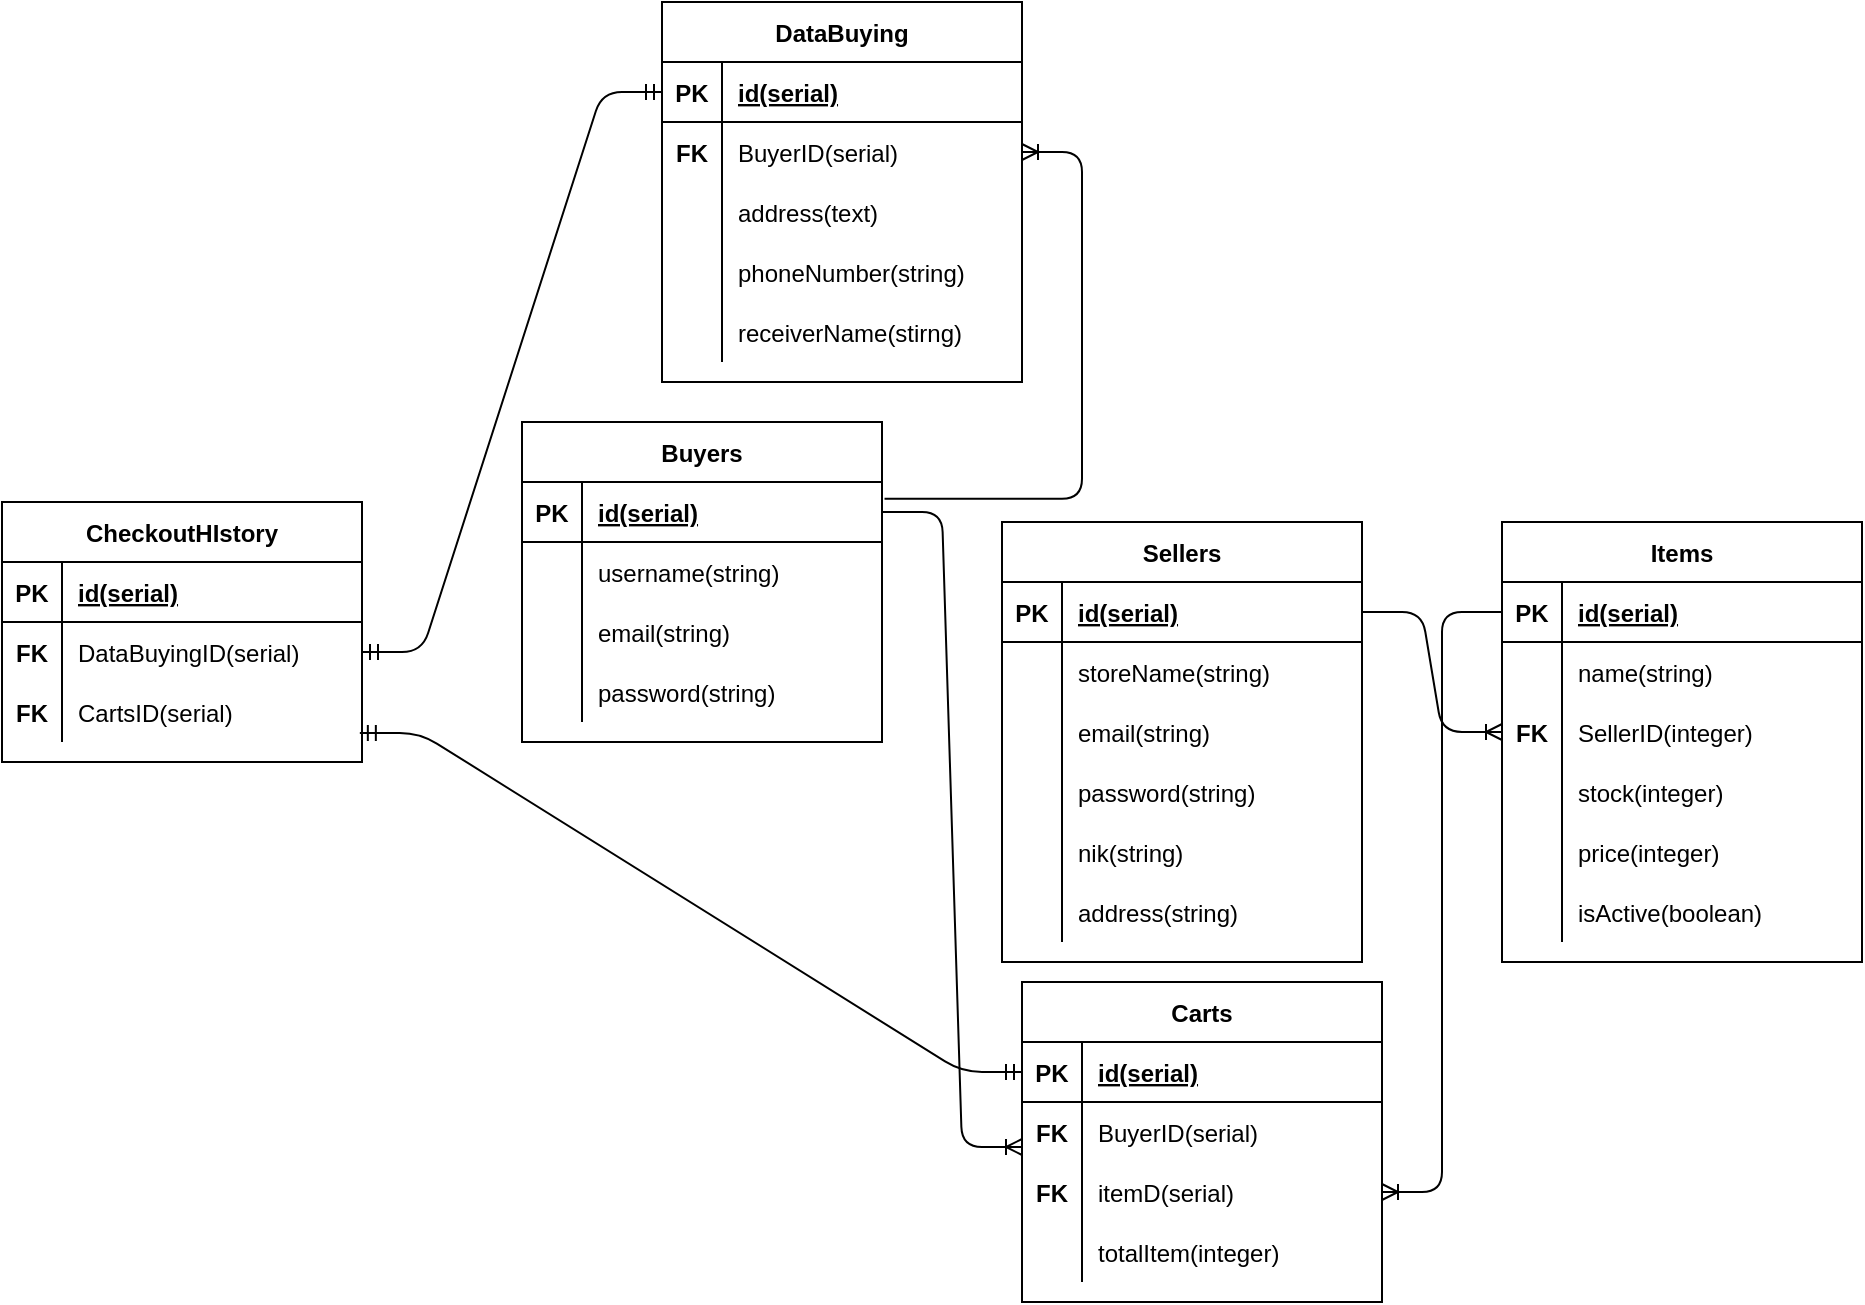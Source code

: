 <mxfile version="15.2.9" type="github">
  <diagram id="aaxjl9NrWCrNHlN39ye2" name="Page-1">
    <mxGraphModel dx="2306" dy="383" grid="1" gridSize="10" guides="1" tooltips="1" connect="1" arrows="1" fold="1" page="1" pageScale="1" pageWidth="827" pageHeight="1169" math="0" shadow="0">
      <root>
        <mxCell id="0" />
        <mxCell id="1" parent="0" />
        <mxCell id="iKstEG5lLiNGaIig6oD7-1" value="Buyers" style="shape=table;startSize=30;container=1;collapsible=1;childLayout=tableLayout;fixedRows=1;rowLines=0;fontStyle=1;align=center;resizeLast=1;" vertex="1" parent="1">
          <mxGeometry x="-710" y="270" width="180" height="160" as="geometry" />
        </mxCell>
        <mxCell id="iKstEG5lLiNGaIig6oD7-2" value="" style="shape=partialRectangle;collapsible=0;dropTarget=0;pointerEvents=0;fillColor=none;top=0;left=0;bottom=1;right=0;points=[[0,0.5],[1,0.5]];portConstraint=eastwest;" vertex="1" parent="iKstEG5lLiNGaIig6oD7-1">
          <mxGeometry y="30" width="180" height="30" as="geometry" />
        </mxCell>
        <mxCell id="iKstEG5lLiNGaIig6oD7-3" value="PK" style="shape=partialRectangle;connectable=0;fillColor=none;top=0;left=0;bottom=0;right=0;fontStyle=1;overflow=hidden;" vertex="1" parent="iKstEG5lLiNGaIig6oD7-2">
          <mxGeometry width="30" height="30" as="geometry">
            <mxRectangle width="30" height="30" as="alternateBounds" />
          </mxGeometry>
        </mxCell>
        <mxCell id="iKstEG5lLiNGaIig6oD7-4" value="id(serial)" style="shape=partialRectangle;connectable=0;fillColor=none;top=0;left=0;bottom=0;right=0;align=left;spacingLeft=6;fontStyle=5;overflow=hidden;" vertex="1" parent="iKstEG5lLiNGaIig6oD7-2">
          <mxGeometry x="30" width="150" height="30" as="geometry">
            <mxRectangle width="150" height="30" as="alternateBounds" />
          </mxGeometry>
        </mxCell>
        <mxCell id="iKstEG5lLiNGaIig6oD7-5" value="" style="shape=partialRectangle;collapsible=0;dropTarget=0;pointerEvents=0;fillColor=none;top=0;left=0;bottom=0;right=0;points=[[0,0.5],[1,0.5]];portConstraint=eastwest;" vertex="1" parent="iKstEG5lLiNGaIig6oD7-1">
          <mxGeometry y="60" width="180" height="30" as="geometry" />
        </mxCell>
        <mxCell id="iKstEG5lLiNGaIig6oD7-6" value="" style="shape=partialRectangle;connectable=0;fillColor=none;top=0;left=0;bottom=0;right=0;editable=1;overflow=hidden;" vertex="1" parent="iKstEG5lLiNGaIig6oD7-5">
          <mxGeometry width="30" height="30" as="geometry">
            <mxRectangle width="30" height="30" as="alternateBounds" />
          </mxGeometry>
        </mxCell>
        <mxCell id="iKstEG5lLiNGaIig6oD7-7" value="username(string)" style="shape=partialRectangle;connectable=0;fillColor=none;top=0;left=0;bottom=0;right=0;align=left;spacingLeft=6;overflow=hidden;" vertex="1" parent="iKstEG5lLiNGaIig6oD7-5">
          <mxGeometry x="30" width="150" height="30" as="geometry">
            <mxRectangle width="150" height="30" as="alternateBounds" />
          </mxGeometry>
        </mxCell>
        <mxCell id="iKstEG5lLiNGaIig6oD7-8" value="" style="shape=partialRectangle;collapsible=0;dropTarget=0;pointerEvents=0;fillColor=none;top=0;left=0;bottom=0;right=0;points=[[0,0.5],[1,0.5]];portConstraint=eastwest;" vertex="1" parent="iKstEG5lLiNGaIig6oD7-1">
          <mxGeometry y="90" width="180" height="30" as="geometry" />
        </mxCell>
        <mxCell id="iKstEG5lLiNGaIig6oD7-9" value="" style="shape=partialRectangle;connectable=0;fillColor=none;top=0;left=0;bottom=0;right=0;editable=1;overflow=hidden;" vertex="1" parent="iKstEG5lLiNGaIig6oD7-8">
          <mxGeometry width="30" height="30" as="geometry">
            <mxRectangle width="30" height="30" as="alternateBounds" />
          </mxGeometry>
        </mxCell>
        <mxCell id="iKstEG5lLiNGaIig6oD7-10" value="email(string)" style="shape=partialRectangle;connectable=0;fillColor=none;top=0;left=0;bottom=0;right=0;align=left;spacingLeft=6;overflow=hidden;" vertex="1" parent="iKstEG5lLiNGaIig6oD7-8">
          <mxGeometry x="30" width="150" height="30" as="geometry">
            <mxRectangle width="150" height="30" as="alternateBounds" />
          </mxGeometry>
        </mxCell>
        <mxCell id="iKstEG5lLiNGaIig6oD7-11" value="" style="shape=partialRectangle;collapsible=0;dropTarget=0;pointerEvents=0;fillColor=none;top=0;left=0;bottom=0;right=0;points=[[0,0.5],[1,0.5]];portConstraint=eastwest;" vertex="1" parent="iKstEG5lLiNGaIig6oD7-1">
          <mxGeometry y="120" width="180" height="30" as="geometry" />
        </mxCell>
        <mxCell id="iKstEG5lLiNGaIig6oD7-12" value="" style="shape=partialRectangle;connectable=0;fillColor=none;top=0;left=0;bottom=0;right=0;editable=1;overflow=hidden;" vertex="1" parent="iKstEG5lLiNGaIig6oD7-11">
          <mxGeometry width="30" height="30" as="geometry">
            <mxRectangle width="30" height="30" as="alternateBounds" />
          </mxGeometry>
        </mxCell>
        <mxCell id="iKstEG5lLiNGaIig6oD7-13" value="password(string)" style="shape=partialRectangle;connectable=0;fillColor=none;top=0;left=0;bottom=0;right=0;align=left;spacingLeft=6;overflow=hidden;" vertex="1" parent="iKstEG5lLiNGaIig6oD7-11">
          <mxGeometry x="30" width="150" height="30" as="geometry">
            <mxRectangle width="150" height="30" as="alternateBounds" />
          </mxGeometry>
        </mxCell>
        <mxCell id="iKstEG5lLiNGaIig6oD7-14" value="DataBuying" style="shape=table;startSize=30;container=1;collapsible=1;childLayout=tableLayout;fixedRows=1;rowLines=0;fontStyle=1;align=center;resizeLast=1;" vertex="1" parent="1">
          <mxGeometry x="-640" y="60" width="180" height="190" as="geometry" />
        </mxCell>
        <mxCell id="iKstEG5lLiNGaIig6oD7-15" value="" style="shape=partialRectangle;collapsible=0;dropTarget=0;pointerEvents=0;fillColor=none;top=0;left=0;bottom=1;right=0;points=[[0,0.5],[1,0.5]];portConstraint=eastwest;" vertex="1" parent="iKstEG5lLiNGaIig6oD7-14">
          <mxGeometry y="30" width="180" height="30" as="geometry" />
        </mxCell>
        <mxCell id="iKstEG5lLiNGaIig6oD7-16" value="PK" style="shape=partialRectangle;connectable=0;fillColor=none;top=0;left=0;bottom=0;right=0;fontStyle=1;overflow=hidden;" vertex="1" parent="iKstEG5lLiNGaIig6oD7-15">
          <mxGeometry width="30" height="30" as="geometry">
            <mxRectangle width="30" height="30" as="alternateBounds" />
          </mxGeometry>
        </mxCell>
        <mxCell id="iKstEG5lLiNGaIig6oD7-17" value="id(serial)" style="shape=partialRectangle;connectable=0;fillColor=none;top=0;left=0;bottom=0;right=0;align=left;spacingLeft=6;fontStyle=5;overflow=hidden;" vertex="1" parent="iKstEG5lLiNGaIig6oD7-15">
          <mxGeometry x="30" width="150" height="30" as="geometry">
            <mxRectangle width="150" height="30" as="alternateBounds" />
          </mxGeometry>
        </mxCell>
        <mxCell id="iKstEG5lLiNGaIig6oD7-18" value="" style="shape=partialRectangle;collapsible=0;dropTarget=0;pointerEvents=0;fillColor=none;top=0;left=0;bottom=0;right=0;points=[[0,0.5],[1,0.5]];portConstraint=eastwest;" vertex="1" parent="iKstEG5lLiNGaIig6oD7-14">
          <mxGeometry y="60" width="180" height="30" as="geometry" />
        </mxCell>
        <mxCell id="iKstEG5lLiNGaIig6oD7-19" value="FK" style="shape=partialRectangle;connectable=0;fillColor=none;top=0;left=0;bottom=0;right=0;editable=1;overflow=hidden;fontStyle=1" vertex="1" parent="iKstEG5lLiNGaIig6oD7-18">
          <mxGeometry width="30" height="30" as="geometry">
            <mxRectangle width="30" height="30" as="alternateBounds" />
          </mxGeometry>
        </mxCell>
        <mxCell id="iKstEG5lLiNGaIig6oD7-20" value="BuyerID(serial)" style="shape=partialRectangle;connectable=0;fillColor=none;top=0;left=0;bottom=0;right=0;align=left;spacingLeft=6;overflow=hidden;" vertex="1" parent="iKstEG5lLiNGaIig6oD7-18">
          <mxGeometry x="30" width="150" height="30" as="geometry">
            <mxRectangle width="150" height="30" as="alternateBounds" />
          </mxGeometry>
        </mxCell>
        <mxCell id="iKstEG5lLiNGaIig6oD7-21" value="" style="shape=partialRectangle;collapsible=0;dropTarget=0;pointerEvents=0;fillColor=none;top=0;left=0;bottom=0;right=0;points=[[0,0.5],[1,0.5]];portConstraint=eastwest;" vertex="1" parent="iKstEG5lLiNGaIig6oD7-14">
          <mxGeometry y="90" width="180" height="30" as="geometry" />
        </mxCell>
        <mxCell id="iKstEG5lLiNGaIig6oD7-22" value="" style="shape=partialRectangle;connectable=0;fillColor=none;top=0;left=0;bottom=0;right=0;editable=1;overflow=hidden;" vertex="1" parent="iKstEG5lLiNGaIig6oD7-21">
          <mxGeometry width="30" height="30" as="geometry">
            <mxRectangle width="30" height="30" as="alternateBounds" />
          </mxGeometry>
        </mxCell>
        <mxCell id="iKstEG5lLiNGaIig6oD7-23" value="address(text)" style="shape=partialRectangle;connectable=0;fillColor=none;top=0;left=0;bottom=0;right=0;align=left;spacingLeft=6;overflow=hidden;" vertex="1" parent="iKstEG5lLiNGaIig6oD7-21">
          <mxGeometry x="30" width="150" height="30" as="geometry">
            <mxRectangle width="150" height="30" as="alternateBounds" />
          </mxGeometry>
        </mxCell>
        <mxCell id="iKstEG5lLiNGaIig6oD7-24" value="" style="shape=partialRectangle;collapsible=0;dropTarget=0;pointerEvents=0;fillColor=none;top=0;left=0;bottom=0;right=0;points=[[0,0.5],[1,0.5]];portConstraint=eastwest;" vertex="1" parent="iKstEG5lLiNGaIig6oD7-14">
          <mxGeometry y="120" width="180" height="30" as="geometry" />
        </mxCell>
        <mxCell id="iKstEG5lLiNGaIig6oD7-25" value="" style="shape=partialRectangle;connectable=0;fillColor=none;top=0;left=0;bottom=0;right=0;editable=1;overflow=hidden;" vertex="1" parent="iKstEG5lLiNGaIig6oD7-24">
          <mxGeometry width="30" height="30" as="geometry">
            <mxRectangle width="30" height="30" as="alternateBounds" />
          </mxGeometry>
        </mxCell>
        <mxCell id="iKstEG5lLiNGaIig6oD7-26" value="phoneNumber(string)" style="shape=partialRectangle;connectable=0;fillColor=none;top=0;left=0;bottom=0;right=0;align=left;spacingLeft=6;overflow=hidden;" vertex="1" parent="iKstEG5lLiNGaIig6oD7-24">
          <mxGeometry x="30" width="150" height="30" as="geometry">
            <mxRectangle width="150" height="30" as="alternateBounds" />
          </mxGeometry>
        </mxCell>
        <mxCell id="iKstEG5lLiNGaIig6oD7-53" value="" style="shape=partialRectangle;collapsible=0;dropTarget=0;pointerEvents=0;fillColor=none;top=0;left=0;bottom=0;right=0;points=[[0,0.5],[1,0.5]];portConstraint=eastwest;" vertex="1" parent="iKstEG5lLiNGaIig6oD7-14">
          <mxGeometry y="150" width="180" height="30" as="geometry" />
        </mxCell>
        <mxCell id="iKstEG5lLiNGaIig6oD7-54" value="" style="shape=partialRectangle;connectable=0;fillColor=none;top=0;left=0;bottom=0;right=0;editable=1;overflow=hidden;" vertex="1" parent="iKstEG5lLiNGaIig6oD7-53">
          <mxGeometry width="30" height="30" as="geometry">
            <mxRectangle width="30" height="30" as="alternateBounds" />
          </mxGeometry>
        </mxCell>
        <mxCell id="iKstEG5lLiNGaIig6oD7-55" value="receiverName(stirng)" style="shape=partialRectangle;connectable=0;fillColor=none;top=0;left=0;bottom=0;right=0;align=left;spacingLeft=6;overflow=hidden;" vertex="1" parent="iKstEG5lLiNGaIig6oD7-53">
          <mxGeometry x="30" width="150" height="30" as="geometry">
            <mxRectangle width="150" height="30" as="alternateBounds" />
          </mxGeometry>
        </mxCell>
        <mxCell id="iKstEG5lLiNGaIig6oD7-56" value="Carts" style="shape=table;startSize=30;container=1;collapsible=1;childLayout=tableLayout;fixedRows=1;rowLines=0;fontStyle=1;align=center;resizeLast=1;" vertex="1" parent="1">
          <mxGeometry x="-460" y="550" width="180" height="160" as="geometry" />
        </mxCell>
        <mxCell id="iKstEG5lLiNGaIig6oD7-57" value="" style="shape=partialRectangle;collapsible=0;dropTarget=0;pointerEvents=0;fillColor=none;top=0;left=0;bottom=1;right=0;points=[[0,0.5],[1,0.5]];portConstraint=eastwest;" vertex="1" parent="iKstEG5lLiNGaIig6oD7-56">
          <mxGeometry y="30" width="180" height="30" as="geometry" />
        </mxCell>
        <mxCell id="iKstEG5lLiNGaIig6oD7-58" value="PK" style="shape=partialRectangle;connectable=0;fillColor=none;top=0;left=0;bottom=0;right=0;fontStyle=1;overflow=hidden;" vertex="1" parent="iKstEG5lLiNGaIig6oD7-57">
          <mxGeometry width="30" height="30" as="geometry">
            <mxRectangle width="30" height="30" as="alternateBounds" />
          </mxGeometry>
        </mxCell>
        <mxCell id="iKstEG5lLiNGaIig6oD7-59" value="id(serial)" style="shape=partialRectangle;connectable=0;fillColor=none;top=0;left=0;bottom=0;right=0;align=left;spacingLeft=6;fontStyle=5;overflow=hidden;" vertex="1" parent="iKstEG5lLiNGaIig6oD7-57">
          <mxGeometry x="30" width="150" height="30" as="geometry">
            <mxRectangle width="150" height="30" as="alternateBounds" />
          </mxGeometry>
        </mxCell>
        <mxCell id="iKstEG5lLiNGaIig6oD7-60" value="" style="shape=partialRectangle;collapsible=0;dropTarget=0;pointerEvents=0;fillColor=none;top=0;left=0;bottom=0;right=0;points=[[0,0.5],[1,0.5]];portConstraint=eastwest;" vertex="1" parent="iKstEG5lLiNGaIig6oD7-56">
          <mxGeometry y="60" width="180" height="30" as="geometry" />
        </mxCell>
        <mxCell id="iKstEG5lLiNGaIig6oD7-61" value="FK" style="shape=partialRectangle;connectable=0;fillColor=none;top=0;left=0;bottom=0;right=0;editable=1;overflow=hidden;fontStyle=1" vertex="1" parent="iKstEG5lLiNGaIig6oD7-60">
          <mxGeometry width="30" height="30" as="geometry">
            <mxRectangle width="30" height="30" as="alternateBounds" />
          </mxGeometry>
        </mxCell>
        <mxCell id="iKstEG5lLiNGaIig6oD7-62" value="BuyerID(serial)" style="shape=partialRectangle;connectable=0;fillColor=none;top=0;left=0;bottom=0;right=0;align=left;spacingLeft=6;overflow=hidden;" vertex="1" parent="iKstEG5lLiNGaIig6oD7-60">
          <mxGeometry x="30" width="150" height="30" as="geometry">
            <mxRectangle width="150" height="30" as="alternateBounds" />
          </mxGeometry>
        </mxCell>
        <mxCell id="iKstEG5lLiNGaIig6oD7-63" value="" style="shape=partialRectangle;collapsible=0;dropTarget=0;pointerEvents=0;fillColor=none;top=0;left=0;bottom=0;right=0;points=[[0,0.5],[1,0.5]];portConstraint=eastwest;" vertex="1" parent="iKstEG5lLiNGaIig6oD7-56">
          <mxGeometry y="90" width="180" height="30" as="geometry" />
        </mxCell>
        <mxCell id="iKstEG5lLiNGaIig6oD7-64" value="FK" style="shape=partialRectangle;connectable=0;fillColor=none;top=0;left=0;bottom=0;right=0;editable=1;overflow=hidden;fontStyle=1" vertex="1" parent="iKstEG5lLiNGaIig6oD7-63">
          <mxGeometry width="30" height="30" as="geometry">
            <mxRectangle width="30" height="30" as="alternateBounds" />
          </mxGeometry>
        </mxCell>
        <mxCell id="iKstEG5lLiNGaIig6oD7-65" value="itemD(serial)" style="shape=partialRectangle;connectable=0;fillColor=none;top=0;left=0;bottom=0;right=0;align=left;spacingLeft=6;overflow=hidden;" vertex="1" parent="iKstEG5lLiNGaIig6oD7-63">
          <mxGeometry x="30" width="150" height="30" as="geometry">
            <mxRectangle width="150" height="30" as="alternateBounds" />
          </mxGeometry>
        </mxCell>
        <mxCell id="iKstEG5lLiNGaIig6oD7-66" value="" style="shape=partialRectangle;collapsible=0;dropTarget=0;pointerEvents=0;fillColor=none;top=0;left=0;bottom=0;right=0;points=[[0,0.5],[1,0.5]];portConstraint=eastwest;" vertex="1" parent="iKstEG5lLiNGaIig6oD7-56">
          <mxGeometry y="120" width="180" height="30" as="geometry" />
        </mxCell>
        <mxCell id="iKstEG5lLiNGaIig6oD7-67" value="" style="shape=partialRectangle;connectable=0;fillColor=none;top=0;left=0;bottom=0;right=0;editable=1;overflow=hidden;" vertex="1" parent="iKstEG5lLiNGaIig6oD7-66">
          <mxGeometry width="30" height="30" as="geometry">
            <mxRectangle width="30" height="30" as="alternateBounds" />
          </mxGeometry>
        </mxCell>
        <mxCell id="iKstEG5lLiNGaIig6oD7-68" value="totalItem(integer)" style="shape=partialRectangle;connectable=0;fillColor=none;top=0;left=0;bottom=0;right=0;align=left;spacingLeft=6;overflow=hidden;" vertex="1" parent="iKstEG5lLiNGaIig6oD7-66">
          <mxGeometry x="30" width="150" height="30" as="geometry">
            <mxRectangle width="150" height="30" as="alternateBounds" />
          </mxGeometry>
        </mxCell>
        <mxCell id="iKstEG5lLiNGaIig6oD7-69" value="Sellers" style="shape=table;startSize=30;container=1;collapsible=1;childLayout=tableLayout;fixedRows=1;rowLines=0;fontStyle=1;align=center;resizeLast=1;" vertex="1" parent="1">
          <mxGeometry x="-470" y="320" width="180" height="220" as="geometry" />
        </mxCell>
        <mxCell id="iKstEG5lLiNGaIig6oD7-70" value="" style="shape=partialRectangle;collapsible=0;dropTarget=0;pointerEvents=0;fillColor=none;top=0;left=0;bottom=1;right=0;points=[[0,0.5],[1,0.5]];portConstraint=eastwest;" vertex="1" parent="iKstEG5lLiNGaIig6oD7-69">
          <mxGeometry y="30" width="180" height="30" as="geometry" />
        </mxCell>
        <mxCell id="iKstEG5lLiNGaIig6oD7-71" value="PK" style="shape=partialRectangle;connectable=0;fillColor=none;top=0;left=0;bottom=0;right=0;fontStyle=1;overflow=hidden;" vertex="1" parent="iKstEG5lLiNGaIig6oD7-70">
          <mxGeometry width="30" height="30" as="geometry">
            <mxRectangle width="30" height="30" as="alternateBounds" />
          </mxGeometry>
        </mxCell>
        <mxCell id="iKstEG5lLiNGaIig6oD7-72" value="id(serial)" style="shape=partialRectangle;connectable=0;fillColor=none;top=0;left=0;bottom=0;right=0;align=left;spacingLeft=6;fontStyle=5;overflow=hidden;" vertex="1" parent="iKstEG5lLiNGaIig6oD7-70">
          <mxGeometry x="30" width="150" height="30" as="geometry">
            <mxRectangle width="150" height="30" as="alternateBounds" />
          </mxGeometry>
        </mxCell>
        <mxCell id="iKstEG5lLiNGaIig6oD7-73" value="" style="shape=partialRectangle;collapsible=0;dropTarget=0;pointerEvents=0;fillColor=none;top=0;left=0;bottom=0;right=0;points=[[0,0.5],[1,0.5]];portConstraint=eastwest;" vertex="1" parent="iKstEG5lLiNGaIig6oD7-69">
          <mxGeometry y="60" width="180" height="30" as="geometry" />
        </mxCell>
        <mxCell id="iKstEG5lLiNGaIig6oD7-74" value="" style="shape=partialRectangle;connectable=0;fillColor=none;top=0;left=0;bottom=0;right=0;editable=1;overflow=hidden;" vertex="1" parent="iKstEG5lLiNGaIig6oD7-73">
          <mxGeometry width="30" height="30" as="geometry">
            <mxRectangle width="30" height="30" as="alternateBounds" />
          </mxGeometry>
        </mxCell>
        <mxCell id="iKstEG5lLiNGaIig6oD7-75" value="storeName(string)" style="shape=partialRectangle;connectable=0;fillColor=none;top=0;left=0;bottom=0;right=0;align=left;spacingLeft=6;overflow=hidden;" vertex="1" parent="iKstEG5lLiNGaIig6oD7-73">
          <mxGeometry x="30" width="150" height="30" as="geometry">
            <mxRectangle width="150" height="30" as="alternateBounds" />
          </mxGeometry>
        </mxCell>
        <mxCell id="iKstEG5lLiNGaIig6oD7-76" value="" style="shape=partialRectangle;collapsible=0;dropTarget=0;pointerEvents=0;fillColor=none;top=0;left=0;bottom=0;right=0;points=[[0,0.5],[1,0.5]];portConstraint=eastwest;" vertex="1" parent="iKstEG5lLiNGaIig6oD7-69">
          <mxGeometry y="90" width="180" height="30" as="geometry" />
        </mxCell>
        <mxCell id="iKstEG5lLiNGaIig6oD7-77" value="" style="shape=partialRectangle;connectable=0;fillColor=none;top=0;left=0;bottom=0;right=0;editable=1;overflow=hidden;" vertex="1" parent="iKstEG5lLiNGaIig6oD7-76">
          <mxGeometry width="30" height="30" as="geometry">
            <mxRectangle width="30" height="30" as="alternateBounds" />
          </mxGeometry>
        </mxCell>
        <mxCell id="iKstEG5lLiNGaIig6oD7-78" value="email(string)" style="shape=partialRectangle;connectable=0;fillColor=none;top=0;left=0;bottom=0;right=0;align=left;spacingLeft=6;overflow=hidden;" vertex="1" parent="iKstEG5lLiNGaIig6oD7-76">
          <mxGeometry x="30" width="150" height="30" as="geometry">
            <mxRectangle width="150" height="30" as="alternateBounds" />
          </mxGeometry>
        </mxCell>
        <mxCell id="iKstEG5lLiNGaIig6oD7-79" value="" style="shape=partialRectangle;collapsible=0;dropTarget=0;pointerEvents=0;fillColor=none;top=0;left=0;bottom=0;right=0;points=[[0,0.5],[1,0.5]];portConstraint=eastwest;" vertex="1" parent="iKstEG5lLiNGaIig6oD7-69">
          <mxGeometry y="120" width="180" height="30" as="geometry" />
        </mxCell>
        <mxCell id="iKstEG5lLiNGaIig6oD7-80" value="" style="shape=partialRectangle;connectable=0;fillColor=none;top=0;left=0;bottom=0;right=0;editable=1;overflow=hidden;" vertex="1" parent="iKstEG5lLiNGaIig6oD7-79">
          <mxGeometry width="30" height="30" as="geometry">
            <mxRectangle width="30" height="30" as="alternateBounds" />
          </mxGeometry>
        </mxCell>
        <mxCell id="iKstEG5lLiNGaIig6oD7-81" value="password(string)" style="shape=partialRectangle;connectable=0;fillColor=none;top=0;left=0;bottom=0;right=0;align=left;spacingLeft=6;overflow=hidden;" vertex="1" parent="iKstEG5lLiNGaIig6oD7-79">
          <mxGeometry x="30" width="150" height="30" as="geometry">
            <mxRectangle width="150" height="30" as="alternateBounds" />
          </mxGeometry>
        </mxCell>
        <mxCell id="iKstEG5lLiNGaIig6oD7-82" value="" style="shape=partialRectangle;collapsible=0;dropTarget=0;pointerEvents=0;fillColor=none;top=0;left=0;bottom=0;right=0;points=[[0,0.5],[1,0.5]];portConstraint=eastwest;" vertex="1" parent="iKstEG5lLiNGaIig6oD7-69">
          <mxGeometry y="150" width="180" height="30" as="geometry" />
        </mxCell>
        <mxCell id="iKstEG5lLiNGaIig6oD7-83" value="" style="shape=partialRectangle;connectable=0;fillColor=none;top=0;left=0;bottom=0;right=0;editable=1;overflow=hidden;" vertex="1" parent="iKstEG5lLiNGaIig6oD7-82">
          <mxGeometry width="30" height="30" as="geometry">
            <mxRectangle width="30" height="30" as="alternateBounds" />
          </mxGeometry>
        </mxCell>
        <mxCell id="iKstEG5lLiNGaIig6oD7-84" value="nik(string)" style="shape=partialRectangle;connectable=0;fillColor=none;top=0;left=0;bottom=0;right=0;align=left;spacingLeft=6;overflow=hidden;" vertex="1" parent="iKstEG5lLiNGaIig6oD7-82">
          <mxGeometry x="30" width="150" height="30" as="geometry">
            <mxRectangle width="150" height="30" as="alternateBounds" />
          </mxGeometry>
        </mxCell>
        <mxCell id="iKstEG5lLiNGaIig6oD7-85" value="" style="shape=partialRectangle;collapsible=0;dropTarget=0;pointerEvents=0;fillColor=none;top=0;left=0;bottom=0;right=0;points=[[0,0.5],[1,0.5]];portConstraint=eastwest;" vertex="1" parent="iKstEG5lLiNGaIig6oD7-69">
          <mxGeometry y="180" width="180" height="30" as="geometry" />
        </mxCell>
        <mxCell id="iKstEG5lLiNGaIig6oD7-86" value="" style="shape=partialRectangle;connectable=0;fillColor=none;top=0;left=0;bottom=0;right=0;editable=1;overflow=hidden;" vertex="1" parent="iKstEG5lLiNGaIig6oD7-85">
          <mxGeometry width="30" height="30" as="geometry">
            <mxRectangle width="30" height="30" as="alternateBounds" />
          </mxGeometry>
        </mxCell>
        <mxCell id="iKstEG5lLiNGaIig6oD7-87" value="address(string)" style="shape=partialRectangle;connectable=0;fillColor=none;top=0;left=0;bottom=0;right=0;align=left;spacingLeft=6;overflow=hidden;" vertex="1" parent="iKstEG5lLiNGaIig6oD7-85">
          <mxGeometry x="30" width="150" height="30" as="geometry">
            <mxRectangle width="150" height="30" as="alternateBounds" />
          </mxGeometry>
        </mxCell>
        <mxCell id="iKstEG5lLiNGaIig6oD7-88" value="Items" style="shape=table;startSize=30;container=1;collapsible=1;childLayout=tableLayout;fixedRows=1;rowLines=0;fontStyle=1;align=center;resizeLast=1;" vertex="1" parent="1">
          <mxGeometry x="-220" y="320" width="180" height="220" as="geometry" />
        </mxCell>
        <mxCell id="iKstEG5lLiNGaIig6oD7-89" value="" style="shape=partialRectangle;collapsible=0;dropTarget=0;pointerEvents=0;fillColor=none;top=0;left=0;bottom=1;right=0;points=[[0,0.5],[1,0.5]];portConstraint=eastwest;" vertex="1" parent="iKstEG5lLiNGaIig6oD7-88">
          <mxGeometry y="30" width="180" height="30" as="geometry" />
        </mxCell>
        <mxCell id="iKstEG5lLiNGaIig6oD7-90" value="PK" style="shape=partialRectangle;connectable=0;fillColor=none;top=0;left=0;bottom=0;right=0;fontStyle=1;overflow=hidden;" vertex="1" parent="iKstEG5lLiNGaIig6oD7-89">
          <mxGeometry width="30" height="30" as="geometry">
            <mxRectangle width="30" height="30" as="alternateBounds" />
          </mxGeometry>
        </mxCell>
        <mxCell id="iKstEG5lLiNGaIig6oD7-91" value="id(serial)" style="shape=partialRectangle;connectable=0;fillColor=none;top=0;left=0;bottom=0;right=0;align=left;spacingLeft=6;fontStyle=5;overflow=hidden;" vertex="1" parent="iKstEG5lLiNGaIig6oD7-89">
          <mxGeometry x="30" width="150" height="30" as="geometry">
            <mxRectangle width="150" height="30" as="alternateBounds" />
          </mxGeometry>
        </mxCell>
        <mxCell id="iKstEG5lLiNGaIig6oD7-92" value="" style="shape=partialRectangle;collapsible=0;dropTarget=0;pointerEvents=0;fillColor=none;top=0;left=0;bottom=0;right=0;points=[[0,0.5],[1,0.5]];portConstraint=eastwest;" vertex="1" parent="iKstEG5lLiNGaIig6oD7-88">
          <mxGeometry y="60" width="180" height="30" as="geometry" />
        </mxCell>
        <mxCell id="iKstEG5lLiNGaIig6oD7-93" value="" style="shape=partialRectangle;connectable=0;fillColor=none;top=0;left=0;bottom=0;right=0;editable=1;overflow=hidden;" vertex="1" parent="iKstEG5lLiNGaIig6oD7-92">
          <mxGeometry width="30" height="30" as="geometry">
            <mxRectangle width="30" height="30" as="alternateBounds" />
          </mxGeometry>
        </mxCell>
        <mxCell id="iKstEG5lLiNGaIig6oD7-94" value="name(string)" style="shape=partialRectangle;connectable=0;fillColor=none;top=0;left=0;bottom=0;right=0;align=left;spacingLeft=6;overflow=hidden;" vertex="1" parent="iKstEG5lLiNGaIig6oD7-92">
          <mxGeometry x="30" width="150" height="30" as="geometry">
            <mxRectangle width="150" height="30" as="alternateBounds" />
          </mxGeometry>
        </mxCell>
        <mxCell id="iKstEG5lLiNGaIig6oD7-95" value="" style="shape=partialRectangle;collapsible=0;dropTarget=0;pointerEvents=0;fillColor=none;top=0;left=0;bottom=0;right=0;points=[[0,0.5],[1,0.5]];portConstraint=eastwest;" vertex="1" parent="iKstEG5lLiNGaIig6oD7-88">
          <mxGeometry y="90" width="180" height="30" as="geometry" />
        </mxCell>
        <mxCell id="iKstEG5lLiNGaIig6oD7-96" value="FK" style="shape=partialRectangle;connectable=0;fillColor=none;top=0;left=0;bottom=0;right=0;editable=1;overflow=hidden;fontStyle=1" vertex="1" parent="iKstEG5lLiNGaIig6oD7-95">
          <mxGeometry width="30" height="30" as="geometry">
            <mxRectangle width="30" height="30" as="alternateBounds" />
          </mxGeometry>
        </mxCell>
        <mxCell id="iKstEG5lLiNGaIig6oD7-97" value="SellerID(integer)" style="shape=partialRectangle;connectable=0;fillColor=none;top=0;left=0;bottom=0;right=0;align=left;spacingLeft=6;overflow=hidden;" vertex="1" parent="iKstEG5lLiNGaIig6oD7-95">
          <mxGeometry x="30" width="150" height="30" as="geometry">
            <mxRectangle width="150" height="30" as="alternateBounds" />
          </mxGeometry>
        </mxCell>
        <mxCell id="iKstEG5lLiNGaIig6oD7-98" value="" style="shape=partialRectangle;collapsible=0;dropTarget=0;pointerEvents=0;fillColor=none;top=0;left=0;bottom=0;right=0;points=[[0,0.5],[1,0.5]];portConstraint=eastwest;" vertex="1" parent="iKstEG5lLiNGaIig6oD7-88">
          <mxGeometry y="120" width="180" height="30" as="geometry" />
        </mxCell>
        <mxCell id="iKstEG5lLiNGaIig6oD7-99" value="" style="shape=partialRectangle;connectable=0;fillColor=none;top=0;left=0;bottom=0;right=0;editable=1;overflow=hidden;" vertex="1" parent="iKstEG5lLiNGaIig6oD7-98">
          <mxGeometry width="30" height="30" as="geometry">
            <mxRectangle width="30" height="30" as="alternateBounds" />
          </mxGeometry>
        </mxCell>
        <mxCell id="iKstEG5lLiNGaIig6oD7-100" value="stock(integer)" style="shape=partialRectangle;connectable=0;fillColor=none;top=0;left=0;bottom=0;right=0;align=left;spacingLeft=6;overflow=hidden;" vertex="1" parent="iKstEG5lLiNGaIig6oD7-98">
          <mxGeometry x="30" width="150" height="30" as="geometry">
            <mxRectangle width="150" height="30" as="alternateBounds" />
          </mxGeometry>
        </mxCell>
        <mxCell id="iKstEG5lLiNGaIig6oD7-101" value="" style="shape=partialRectangle;collapsible=0;dropTarget=0;pointerEvents=0;fillColor=none;top=0;left=0;bottom=0;right=0;points=[[0,0.5],[1,0.5]];portConstraint=eastwest;" vertex="1" parent="iKstEG5lLiNGaIig6oD7-88">
          <mxGeometry y="150" width="180" height="30" as="geometry" />
        </mxCell>
        <mxCell id="iKstEG5lLiNGaIig6oD7-102" value="" style="shape=partialRectangle;connectable=0;fillColor=none;top=0;left=0;bottom=0;right=0;editable=1;overflow=hidden;" vertex="1" parent="iKstEG5lLiNGaIig6oD7-101">
          <mxGeometry width="30" height="30" as="geometry">
            <mxRectangle width="30" height="30" as="alternateBounds" />
          </mxGeometry>
        </mxCell>
        <mxCell id="iKstEG5lLiNGaIig6oD7-103" value="price(integer)" style="shape=partialRectangle;connectable=0;fillColor=none;top=0;left=0;bottom=0;right=0;align=left;spacingLeft=6;overflow=hidden;" vertex="1" parent="iKstEG5lLiNGaIig6oD7-101">
          <mxGeometry x="30" width="150" height="30" as="geometry">
            <mxRectangle width="150" height="30" as="alternateBounds" />
          </mxGeometry>
        </mxCell>
        <mxCell id="iKstEG5lLiNGaIig6oD7-104" value="" style="shape=partialRectangle;collapsible=0;dropTarget=0;pointerEvents=0;fillColor=none;top=0;left=0;bottom=0;right=0;points=[[0,0.5],[1,0.5]];portConstraint=eastwest;" vertex="1" parent="iKstEG5lLiNGaIig6oD7-88">
          <mxGeometry y="180" width="180" height="30" as="geometry" />
        </mxCell>
        <mxCell id="iKstEG5lLiNGaIig6oD7-105" value="" style="shape=partialRectangle;connectable=0;fillColor=none;top=0;left=0;bottom=0;right=0;editable=1;overflow=hidden;" vertex="1" parent="iKstEG5lLiNGaIig6oD7-104">
          <mxGeometry width="30" height="30" as="geometry">
            <mxRectangle width="30" height="30" as="alternateBounds" />
          </mxGeometry>
        </mxCell>
        <mxCell id="iKstEG5lLiNGaIig6oD7-106" value="isActive(boolean)" style="shape=partialRectangle;connectable=0;fillColor=none;top=0;left=0;bottom=0;right=0;align=left;spacingLeft=6;overflow=hidden;" vertex="1" parent="iKstEG5lLiNGaIig6oD7-104">
          <mxGeometry x="30" width="150" height="30" as="geometry">
            <mxRectangle width="150" height="30" as="alternateBounds" />
          </mxGeometry>
        </mxCell>
        <mxCell id="iKstEG5lLiNGaIig6oD7-107" value="CheckoutHIstory" style="shape=table;startSize=30;container=1;collapsible=1;childLayout=tableLayout;fixedRows=1;rowLines=0;fontStyle=1;align=center;resizeLast=1;" vertex="1" parent="1">
          <mxGeometry x="-970" y="310" width="180" height="130" as="geometry" />
        </mxCell>
        <mxCell id="iKstEG5lLiNGaIig6oD7-108" value="" style="shape=partialRectangle;collapsible=0;dropTarget=0;pointerEvents=0;fillColor=none;top=0;left=0;bottom=1;right=0;points=[[0,0.5],[1,0.5]];portConstraint=eastwest;" vertex="1" parent="iKstEG5lLiNGaIig6oD7-107">
          <mxGeometry y="30" width="180" height="30" as="geometry" />
        </mxCell>
        <mxCell id="iKstEG5lLiNGaIig6oD7-109" value="PK" style="shape=partialRectangle;connectable=0;fillColor=none;top=0;left=0;bottom=0;right=0;fontStyle=1;overflow=hidden;" vertex="1" parent="iKstEG5lLiNGaIig6oD7-108">
          <mxGeometry width="30" height="30" as="geometry">
            <mxRectangle width="30" height="30" as="alternateBounds" />
          </mxGeometry>
        </mxCell>
        <mxCell id="iKstEG5lLiNGaIig6oD7-110" value="id(serial)" style="shape=partialRectangle;connectable=0;fillColor=none;top=0;left=0;bottom=0;right=0;align=left;spacingLeft=6;fontStyle=5;overflow=hidden;" vertex="1" parent="iKstEG5lLiNGaIig6oD7-108">
          <mxGeometry x="30" width="150" height="30" as="geometry">
            <mxRectangle width="150" height="30" as="alternateBounds" />
          </mxGeometry>
        </mxCell>
        <mxCell id="iKstEG5lLiNGaIig6oD7-111" value="" style="shape=partialRectangle;collapsible=0;dropTarget=0;pointerEvents=0;fillColor=none;top=0;left=0;bottom=0;right=0;points=[[0,0.5],[1,0.5]];portConstraint=eastwest;" vertex="1" parent="iKstEG5lLiNGaIig6oD7-107">
          <mxGeometry y="60" width="180" height="30" as="geometry" />
        </mxCell>
        <mxCell id="iKstEG5lLiNGaIig6oD7-112" value="FK" style="shape=partialRectangle;connectable=0;fillColor=none;top=0;left=0;bottom=0;right=0;editable=1;overflow=hidden;fontStyle=1" vertex="1" parent="iKstEG5lLiNGaIig6oD7-111">
          <mxGeometry width="30" height="30" as="geometry">
            <mxRectangle width="30" height="30" as="alternateBounds" />
          </mxGeometry>
        </mxCell>
        <mxCell id="iKstEG5lLiNGaIig6oD7-113" value="DataBuyingID(serial)" style="shape=partialRectangle;connectable=0;fillColor=none;top=0;left=0;bottom=0;right=0;align=left;spacingLeft=6;overflow=hidden;" vertex="1" parent="iKstEG5lLiNGaIig6oD7-111">
          <mxGeometry x="30" width="150" height="30" as="geometry">
            <mxRectangle width="150" height="30" as="alternateBounds" />
          </mxGeometry>
        </mxCell>
        <mxCell id="iKstEG5lLiNGaIig6oD7-117" value="" style="shape=partialRectangle;collapsible=0;dropTarget=0;pointerEvents=0;fillColor=none;top=0;left=0;bottom=0;right=0;points=[[0,0.5],[1,0.5]];portConstraint=eastwest;" vertex="1" parent="iKstEG5lLiNGaIig6oD7-107">
          <mxGeometry y="90" width="180" height="30" as="geometry" />
        </mxCell>
        <mxCell id="iKstEG5lLiNGaIig6oD7-118" value="FK" style="shape=partialRectangle;connectable=0;fillColor=none;top=0;left=0;bottom=0;right=0;editable=1;overflow=hidden;fontStyle=1" vertex="1" parent="iKstEG5lLiNGaIig6oD7-117">
          <mxGeometry width="30" height="30" as="geometry">
            <mxRectangle width="30" height="30" as="alternateBounds" />
          </mxGeometry>
        </mxCell>
        <mxCell id="iKstEG5lLiNGaIig6oD7-119" value="CartsID(serial)" style="shape=partialRectangle;connectable=0;fillColor=none;top=0;left=0;bottom=0;right=0;align=left;spacingLeft=6;overflow=hidden;" vertex="1" parent="iKstEG5lLiNGaIig6oD7-117">
          <mxGeometry x="30" width="150" height="30" as="geometry">
            <mxRectangle width="150" height="30" as="alternateBounds" />
          </mxGeometry>
        </mxCell>
        <mxCell id="iKstEG5lLiNGaIig6oD7-121" value="" style="edgeStyle=entityRelationEdgeStyle;fontSize=12;html=1;endArrow=ERoneToMany;exitX=1;exitY=0.5;exitDx=0;exitDy=0;entryX=0;entryY=0.5;entryDx=0;entryDy=0;" edge="1" parent="1" source="iKstEG5lLiNGaIig6oD7-70" target="iKstEG5lLiNGaIig6oD7-95">
          <mxGeometry width="100" height="100" relative="1" as="geometry">
            <mxPoint x="510" y="330" as="sourcePoint" />
            <mxPoint x="610" y="230" as="targetPoint" />
          </mxGeometry>
        </mxCell>
        <mxCell id="iKstEG5lLiNGaIig6oD7-122" value="" style="edgeStyle=entityRelationEdgeStyle;fontSize=12;html=1;endArrow=ERoneToMany;entryX=1;entryY=0.5;entryDx=0;entryDy=0;exitX=0;exitY=0.5;exitDx=0;exitDy=0;" edge="1" parent="1" source="iKstEG5lLiNGaIig6oD7-89" target="iKstEG5lLiNGaIig6oD7-63">
          <mxGeometry width="100" height="100" relative="1" as="geometry">
            <mxPoint x="-210" y="345" as="sourcePoint" />
            <mxPoint x="-250" y="380" as="targetPoint" />
          </mxGeometry>
        </mxCell>
        <mxCell id="iKstEG5lLiNGaIig6oD7-124" value="" style="edgeStyle=entityRelationEdgeStyle;fontSize=12;html=1;endArrow=ERoneToMany;entryX=0;entryY=0.75;entryDx=0;entryDy=0;exitX=1;exitY=0.5;exitDx=0;exitDy=0;entryPerimeter=0;" edge="1" parent="1" source="iKstEG5lLiNGaIig6oD7-2" target="iKstEG5lLiNGaIig6oD7-60">
          <mxGeometry width="100" height="100" relative="1" as="geometry">
            <mxPoint x="-370" y="370" as="sourcePoint" />
            <mxPoint x="-270" y="270" as="targetPoint" />
          </mxGeometry>
        </mxCell>
        <mxCell id="iKstEG5lLiNGaIig6oD7-127" value="" style="edgeStyle=entityRelationEdgeStyle;fontSize=12;html=1;endArrow=ERmandOne;startArrow=ERmandOne;" edge="1" parent="1" source="iKstEG5lLiNGaIig6oD7-15" target="iKstEG5lLiNGaIig6oD7-111">
          <mxGeometry width="100" height="100" relative="1" as="geometry">
            <mxPoint x="-460" y="270" as="sourcePoint" />
            <mxPoint x="-360" y="170" as="targetPoint" />
          </mxGeometry>
        </mxCell>
        <mxCell id="iKstEG5lLiNGaIig6oD7-128" value="" style="edgeStyle=entityRelationEdgeStyle;fontSize=12;html=1;endArrow=ERmandOne;startArrow=ERmandOne;exitX=0;exitY=0.5;exitDx=0;exitDy=0;entryX=0.994;entryY=0.849;entryDx=0;entryDy=0;entryPerimeter=0;" edge="1" parent="1" source="iKstEG5lLiNGaIig6oD7-57" target="iKstEG5lLiNGaIig6oD7-117">
          <mxGeometry width="100" height="100" relative="1" as="geometry">
            <mxPoint x="-530" y="425" as="sourcePoint" />
            <mxPoint x="-520" y="350" as="targetPoint" />
          </mxGeometry>
        </mxCell>
        <mxCell id="iKstEG5lLiNGaIig6oD7-130" value="" style="edgeStyle=entityRelationEdgeStyle;fontSize=12;html=1;endArrow=ERoneToMany;exitX=1.007;exitY=0.28;exitDx=0;exitDy=0;exitPerimeter=0;" edge="1" parent="1" source="iKstEG5lLiNGaIig6oD7-2" target="iKstEG5lLiNGaIig6oD7-18">
          <mxGeometry width="100" height="100" relative="1" as="geometry">
            <mxPoint x="-460" y="400" as="sourcePoint" />
            <mxPoint x="-360" y="300" as="targetPoint" />
          </mxGeometry>
        </mxCell>
      </root>
    </mxGraphModel>
  </diagram>
</mxfile>
